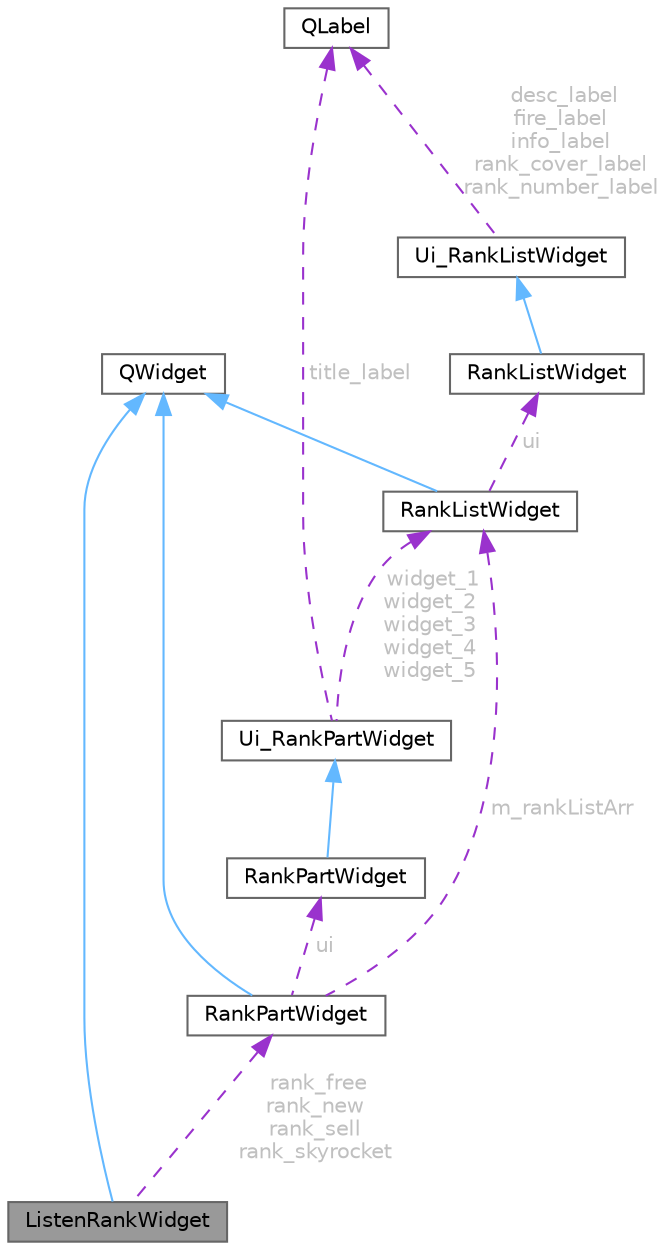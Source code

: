 digraph "ListenRankWidget"
{
 // LATEX_PDF_SIZE
  bgcolor="transparent";
  edge [fontname=Helvetica,fontsize=10,labelfontname=Helvetica,labelfontsize=10];
  node [fontname=Helvetica,fontsize=10,shape=box,height=0.2,width=0.4];
  Node1 [id="Node000001",label="ListenRankWidget",height=0.2,width=0.4,color="gray40", fillcolor="grey60", style="filled", fontcolor="black",tooltip="排行榜界面类，显示免费榜、飙升榜、热销榜和新品榜"];
  Node2 -> Node1 [id="edge1_Node000001_Node000002",dir="back",color="steelblue1",style="solid",tooltip=" "];
  Node2 [id="Node000002",label="QWidget",height=0.2,width=0.4,color="gray40", fillcolor="white", style="filled",tooltip=" "];
  Node3 -> Node1 [id="edge2_Node000001_Node000003",dir="back",color="darkorchid3",style="dashed",tooltip=" ",label=" rank_free\nrank_new\nrank_sell\nrank_skyrocket",fontcolor="grey" ];
  Node3 [id="Node000003",label="RankPartWidget",height=0.2,width=0.4,color="gray40", fillcolor="white", style="filled",URL="$class_rank_part_widget.html",tooltip="排行榜分区控件类，管理排行榜单项"];
  Node2 -> Node3 [id="edge3_Node000003_Node000002",dir="back",color="steelblue1",style="solid",tooltip=" "];
  Node4 -> Node3 [id="edge4_Node000003_Node000004",dir="back",color="darkorchid3",style="dashed",tooltip=" ",label=" ui",fontcolor="grey" ];
  Node4 [id="Node000004",label="RankPartWidget",height=0.2,width=0.4,color="gray40", fillcolor="white", style="filled",URL="$class_ui_1_1_rank_part_widget.html",tooltip=" "];
  Node5 -> Node4 [id="edge5_Node000004_Node000005",dir="back",color="steelblue1",style="solid",tooltip=" "];
  Node5 [id="Node000005",label="Ui_RankPartWidget",height=0.2,width=0.4,color="gray40", fillcolor="white", style="filled",URL="$class_ui___rank_part_widget.html",tooltip=" "];
  Node6 -> Node5 [id="edge6_Node000005_Node000006",dir="back",color="darkorchid3",style="dashed",tooltip=" ",label=" title_label",fontcolor="grey" ];
  Node6 [id="Node000006",label="QLabel",height=0.2,width=0.4,color="gray40", fillcolor="white", style="filled",URL="$class_q_label.html",tooltip="标签控件类"];
  Node7 -> Node5 [id="edge7_Node000005_Node000007",dir="back",color="darkorchid3",style="dashed",tooltip=" ",label=" widget_1\nwidget_2\nwidget_3\nwidget_4\nwidget_5",fontcolor="grey" ];
  Node7 [id="Node000007",label="RankListWidget",height=0.2,width=0.4,color="gray40", fillcolor="white", style="filled",URL="$class_rank_list_widget.html",tooltip="排行榜单项控件类，显示描述、封面和排名信息"];
  Node2 -> Node7 [id="edge8_Node000007_Node000002",dir="back",color="steelblue1",style="solid",tooltip=" "];
  Node8 -> Node7 [id="edge9_Node000007_Node000008",dir="back",color="darkorchid3",style="dashed",tooltip=" ",label=" ui",fontcolor="grey" ];
  Node8 [id="Node000008",label="RankListWidget",height=0.2,width=0.4,color="gray40", fillcolor="white", style="filled",URL="$class_ui_1_1_rank_list_widget.html",tooltip=" "];
  Node9 -> Node8 [id="edge10_Node000008_Node000009",dir="back",color="steelblue1",style="solid",tooltip=" "];
  Node9 [id="Node000009",label="Ui_RankListWidget",height=0.2,width=0.4,color="gray40", fillcolor="white", style="filled",URL="$class_ui___rank_list_widget.html",tooltip=" "];
  Node6 -> Node9 [id="edge11_Node000009_Node000006",dir="back",color="darkorchid3",style="dashed",tooltip=" ",label=" desc_label\nfire_label\ninfo_label\nrank_cover_label\nrank_number_label",fontcolor="grey" ];
  Node7 -> Node3 [id="edge12_Node000003_Node000007",dir="back",color="darkorchid3",style="dashed",tooltip=" ",label=" m_rankListArr",fontcolor="grey" ];
}
